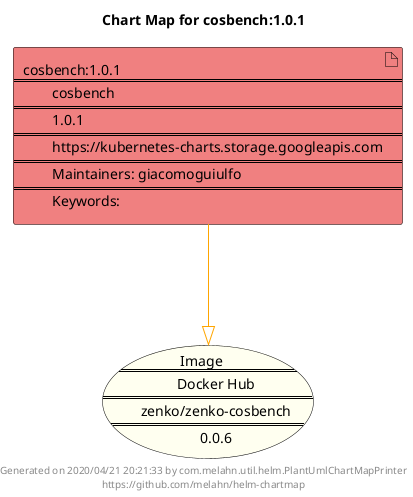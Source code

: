 @startuml
skinparam linetype ortho
skinparam backgroundColor white
skinparam usecaseBorderColor black
skinparam usecaseArrowColor LightSlateGray
skinparam artifactBorderColor black
skinparam artifactArrowColor LightSlateGray

title Chart Map for cosbench:1.0.1

'There is one referenced Helm Chart
artifact "cosbench:1.0.1\n====\n\tcosbench\n====\n\t1.0.1\n====\n\thttps://kubernetes-charts.storage.googleapis.com\n====\n\tMaintainers: giacomoguiulfo\n====\n\tKeywords: " as cosbench_1_0_1 #LightCoral

'There is one referenced Docker Image
usecase "Image\n====\n\tDocker Hub\n====\n\tzenko/zenko-cosbench\n====\n\t0.0.6" as zenko_zenko_cosbench_0_0_6 #Ivory

'Chart Dependencies
cosbench_1_0_1--[#orange]-|>zenko_zenko_cosbench_0_0_6

center footer Generated on 2020/04/21 20:21:33 by com.melahn.util.helm.PlantUmlChartMapPrinter\nhttps://github.com/melahn/helm-chartmap
@enduml
